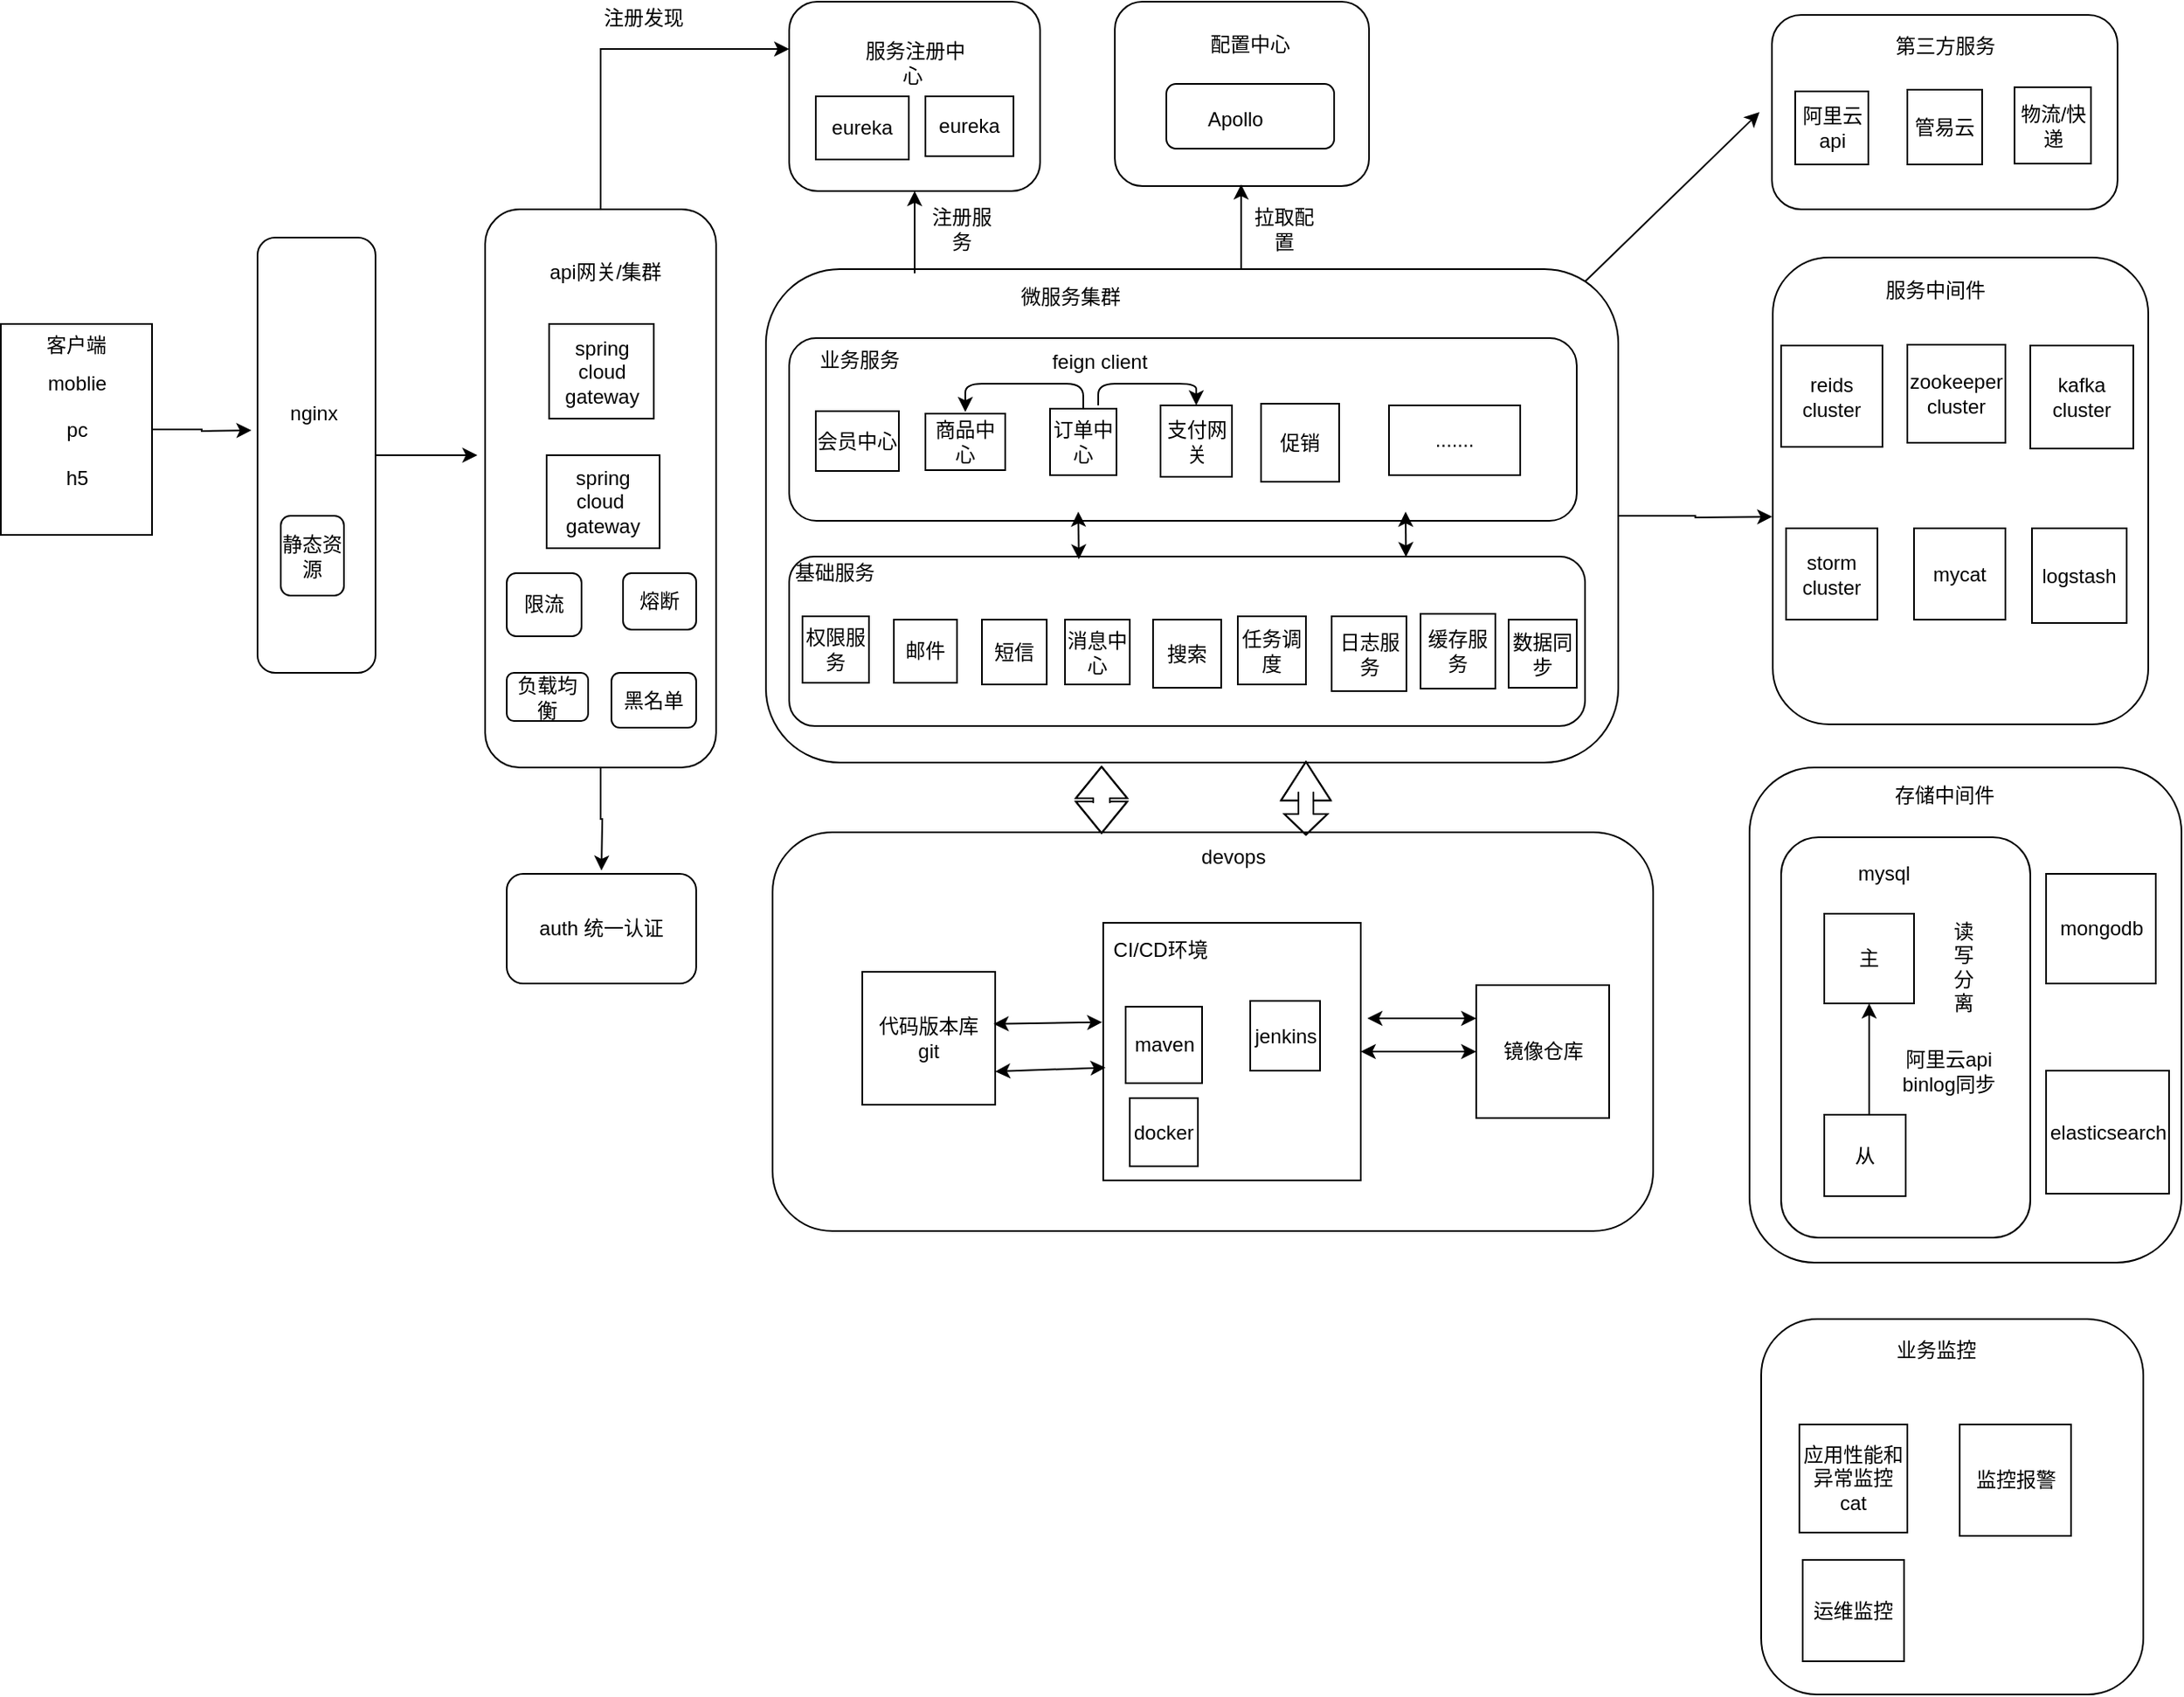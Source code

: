 <mxfile version="12.1.9" type="github" pages="1"><diagram id="6a731a19-8d31-9384-78a2-239565b7b9f0" name="Page-1"><mxGraphModel dx="768" dy="406" grid="0" gridSize="10" guides="1" tooltips="1" connect="1" arrows="1" fold="1" page="1" pageScale="1" pageWidth="1200" pageHeight="1920" background="none" math="0" shadow="0"><root><mxCell id="0"/><mxCell id="1" parent="0"/><mxCell id="N3bpf3TEj3_X2-QbiAU5-2115" style="edgeStyle=orthogonalEdgeStyle;rounded=0;orthogonalLoop=1;jettySize=auto;html=1;exitX=1;exitY=0.5;exitDx=0;exitDy=0;" edge="1" parent="1" source="N3bpf3TEj3_X2-QbiAU5-2085"><mxGeometry relative="1" as="geometry"><mxPoint x="171.333" y="740" as="targetPoint"/></mxGeometry></mxCell><mxCell id="N3bpf3TEj3_X2-QbiAU5-2085" value="moblie&lt;br&gt;&lt;br&gt;pc&lt;br&gt;&lt;br&gt;h5" style="rounded=0;whiteSpace=wrap;html=1;" vertex="1" parent="1"><mxGeometry x="20.5" y="676" width="91" height="127" as="geometry"/></mxCell><mxCell id="N3bpf3TEj3_X2-QbiAU5-2086" value="客户端" style="text;html=1;strokeColor=none;fillColor=none;align=center;verticalAlign=middle;whiteSpace=wrap;rounded=0;" vertex="1" parent="1"><mxGeometry x="46" y="685" width="40" height="8" as="geometry"/></mxCell><mxCell id="N3bpf3TEj3_X2-QbiAU5-2129" style="edgeStyle=orthogonalEdgeStyle;rounded=0;orthogonalLoop=1;jettySize=auto;html=1;" edge="1" parent="1" source="N3bpf3TEj3_X2-QbiAU5-2099"><mxGeometry relative="1" as="geometry"><mxPoint x="307.333" y="755" as="targetPoint"/></mxGeometry></mxCell><mxCell id="N3bpf3TEj3_X2-QbiAU5-2099" value="" style="rounded=1;whiteSpace=wrap;html=1;align=center;" vertex="1" parent="1"><mxGeometry x="175" y="624" width="71" height="262" as="geometry"/></mxCell><mxCell id="N3bpf3TEj3_X2-QbiAU5-2107" value="nginx" style="text;html=1;strokeColor=none;fillColor=none;align=center;verticalAlign=middle;whiteSpace=wrap;rounded=0;" vertex="1" parent="1"><mxGeometry x="189" y="719.5" width="40" height="20" as="geometry"/></mxCell><mxCell id="N3bpf3TEj3_X2-QbiAU5-2135" style="edgeStyle=orthogonalEdgeStyle;rounded=0;orthogonalLoop=1;jettySize=auto;html=1;exitX=0.5;exitY=1;exitDx=0;exitDy=0;" edge="1" parent="1" source="N3bpf3TEj3_X2-QbiAU5-2119"><mxGeometry relative="1" as="geometry"><mxPoint x="382" y="1005" as="targetPoint"/></mxGeometry></mxCell><mxCell id="N3bpf3TEj3_X2-QbiAU5-2141" style="edgeStyle=orthogonalEdgeStyle;rounded=0;orthogonalLoop=1;jettySize=auto;html=1;exitX=0.5;exitY=0;exitDx=0;exitDy=0;entryX=0;entryY=0.25;entryDx=0;entryDy=0;" edge="1" parent="1" source="N3bpf3TEj3_X2-QbiAU5-2119" target="N3bpf3TEj3_X2-QbiAU5-2137"><mxGeometry relative="1" as="geometry"/></mxCell><mxCell id="N3bpf3TEj3_X2-QbiAU5-2119" value="" style="rounded=1;whiteSpace=wrap;html=1;align=center;" vertex="1" parent="1"><mxGeometry x="312" y="607" width="139" height="336" as="geometry"/></mxCell><mxCell id="N3bpf3TEj3_X2-QbiAU5-2120" value="spring cloud&lt;br&gt;gateway" style="rounded=0;whiteSpace=wrap;html=1;align=center;" vertex="1" parent="1"><mxGeometry x="350.5" y="676" width="63" height="57" as="geometry"/></mxCell><mxCell id="N3bpf3TEj3_X2-QbiAU5-2123" value="api网关/集群" style="text;html=1;strokeColor=none;fillColor=none;align=center;verticalAlign=middle;whiteSpace=wrap;rounded=0;" vertex="1" parent="1"><mxGeometry x="344" y="629" width="81" height="31" as="geometry"/></mxCell><mxCell id="N3bpf3TEj3_X2-QbiAU5-2125" value="spring cloud&amp;nbsp; gateway" style="rounded=0;whiteSpace=wrap;html=1;align=center;" vertex="1" parent="1"><mxGeometry x="349" y="755" width="68" height="56" as="geometry"/></mxCell><mxCell id="N3bpf3TEj3_X2-QbiAU5-2128" value="静态资源" style="rounded=1;whiteSpace=wrap;html=1;align=center;" vertex="1" parent="1"><mxGeometry x="189" y="791.5" width="38" height="48" as="geometry"/></mxCell><mxCell id="N3bpf3TEj3_X2-QbiAU5-2130" value="限流" style="rounded=1;whiteSpace=wrap;html=1;align=center;" vertex="1" parent="1"><mxGeometry x="325" y="826" width="45" height="38" as="geometry"/></mxCell><mxCell id="N3bpf3TEj3_X2-QbiAU5-2132" value="熔断" style="rounded=1;whiteSpace=wrap;html=1;align=center;" vertex="1" parent="1"><mxGeometry x="395" y="826" width="44" height="34" as="geometry"/></mxCell><mxCell id="N3bpf3TEj3_X2-QbiAU5-2133" value="负载均衡" style="rounded=1;whiteSpace=wrap;html=1;align=center;" vertex="1" parent="1"><mxGeometry x="325" y="886" width="49" height="29" as="geometry"/></mxCell><mxCell id="N3bpf3TEj3_X2-QbiAU5-2134" value="auth 统一认证" style="rounded=1;whiteSpace=wrap;html=1;align=center;" vertex="1" parent="1"><mxGeometry x="325" y="1007" width="114" height="66" as="geometry"/></mxCell><mxCell id="N3bpf3TEj3_X2-QbiAU5-2217" style="edgeStyle=orthogonalEdgeStyle;rounded=0;orthogonalLoop=1;jettySize=auto;html=1;exitX=1;exitY=0.5;exitDx=0;exitDy=0;" edge="1" parent="1" source="N3bpf3TEj3_X2-QbiAU5-2136"><mxGeometry relative="1" as="geometry"><mxPoint x="1086.667" y="792" as="targetPoint"/></mxGeometry></mxCell><mxCell id="N3bpf3TEj3_X2-QbiAU5-2136" value="" style="rounded=1;whiteSpace=wrap;html=1;align=center;" vertex="1" parent="1"><mxGeometry x="481" y="643" width="513" height="297" as="geometry"/></mxCell><mxCell id="N3bpf3TEj3_X2-QbiAU5-2137" value="" style="rounded=1;whiteSpace=wrap;html=1;align=center;" vertex="1" parent="1"><mxGeometry x="495" y="482" width="151" height="114" as="geometry"/></mxCell><mxCell id="N3bpf3TEj3_X2-QbiAU5-2138" value="服务注册中心&amp;nbsp;" style="text;html=1;strokeColor=none;fillColor=none;align=center;verticalAlign=middle;whiteSpace=wrap;rounded=0;" vertex="1" parent="1"><mxGeometry x="535" y="504.5" width="72" height="29" as="geometry"/></mxCell><mxCell id="N3bpf3TEj3_X2-QbiAU5-2139" value="eureka" style="rounded=0;whiteSpace=wrap;html=1;align=center;" vertex="1" parent="1"><mxGeometry x="511" y="539" width="56" height="38" as="geometry"/></mxCell><mxCell id="N3bpf3TEj3_X2-QbiAU5-2140" value="eureka" style="rounded=0;whiteSpace=wrap;html=1;align=center;" vertex="1" parent="1"><mxGeometry x="577" y="539" width="53" height="36" as="geometry"/></mxCell><mxCell id="N3bpf3TEj3_X2-QbiAU5-2142" value="注册发现" style="text;html=1;strokeColor=none;fillColor=none;align=center;verticalAlign=middle;whiteSpace=wrap;rounded=0;" vertex="1" parent="1"><mxGeometry x="382" y="482" width="51" height="20" as="geometry"/></mxCell><mxCell id="N3bpf3TEj3_X2-QbiAU5-2143" value="" style="rounded=1;whiteSpace=wrap;html=1;align=center;" vertex="1" parent="1"><mxGeometry x="691" y="482" width="153" height="111" as="geometry"/></mxCell><mxCell id="N3bpf3TEj3_X2-QbiAU5-2144" value="配置中心" style="text;html=1;strokeColor=none;fillColor=none;align=center;verticalAlign=middle;whiteSpace=wrap;rounded=0;" vertex="1" parent="1"><mxGeometry x="740" y="496" width="65" height="23" as="geometry"/></mxCell><mxCell id="N3bpf3TEj3_X2-QbiAU5-2145" value="" style="rounded=1;whiteSpace=wrap;html=1;align=center;" vertex="1" parent="1"><mxGeometry x="722" y="531.5" width="101" height="39" as="geometry"/></mxCell><mxCell id="N3bpf3TEj3_X2-QbiAU5-2146" value="Apollo" style="text;html=1;" vertex="1" parent="1"><mxGeometry x="745.333" y="539" width="53" height="28" as="geometry"/></mxCell><mxCell id="N3bpf3TEj3_X2-QbiAU5-2147" value="" style="rounded=1;whiteSpace=wrap;html=1;align=center;" vertex="1" parent="1"><mxGeometry x="495" y="684.5" width="474" height="110" as="geometry"/></mxCell><mxCell id="N3bpf3TEj3_X2-QbiAU5-2149" value="微服务集群" style="text;html=1;strokeColor=none;fillColor=none;align=center;verticalAlign=middle;whiteSpace=wrap;rounded=0;" vertex="1" parent="1"><mxGeometry x="600" y="650" width="129" height="20" as="geometry"/></mxCell><mxCell id="N3bpf3TEj3_X2-QbiAU5-2150" value="业务服务" style="text;html=1;strokeColor=none;fillColor=none;align=center;verticalAlign=middle;whiteSpace=wrap;rounded=0;" vertex="1" parent="1"><mxGeometry x="511" y="689" width="53" height="17" as="geometry"/></mxCell><mxCell id="N3bpf3TEj3_X2-QbiAU5-2151" value="会员中心" style="rounded=0;whiteSpace=wrap;html=1;align=center;" vertex="1" parent="1"><mxGeometry x="511" y="728.5" width="50" height="36" as="geometry"/></mxCell><mxCell id="N3bpf3TEj3_X2-QbiAU5-2154" value="商品中心" style="rounded=0;whiteSpace=wrap;html=1;align=center;" vertex="1" parent="1"><mxGeometry x="577" y="730" width="48" height="34" as="geometry"/></mxCell><mxCell id="N3bpf3TEj3_X2-QbiAU5-2155" value="订单中心" style="whiteSpace=wrap;html=1;aspect=fixed;align=center;" vertex="1" parent="1"><mxGeometry x="652" y="727" width="40" height="40" as="geometry"/></mxCell><mxCell id="N3bpf3TEj3_X2-QbiAU5-2156" value="支付网关" style="whiteSpace=wrap;html=1;aspect=fixed;align=center;" vertex="1" parent="1"><mxGeometry x="718.5" y="725" width="43" height="43" as="geometry"/></mxCell><mxCell id="N3bpf3TEj3_X2-QbiAU5-2157" value="促销" style="whiteSpace=wrap;html=1;aspect=fixed;align=center;" vertex="1" parent="1"><mxGeometry x="779" y="724" width="47" height="47" as="geometry"/></mxCell><mxCell id="N3bpf3TEj3_X2-QbiAU5-2158" value="......." style="rounded=0;whiteSpace=wrap;html=1;align=center;" vertex="1" parent="1"><mxGeometry x="856" y="725" width="79" height="42" as="geometry"/></mxCell><mxCell id="N3bpf3TEj3_X2-QbiAU5-2159" value="" style="rounded=1;whiteSpace=wrap;html=1;align=center;" vertex="1" parent="1"><mxGeometry x="495" y="816" width="479" height="102" as="geometry"/></mxCell><mxCell id="N3bpf3TEj3_X2-QbiAU5-2161" value="" style="endArrow=classic;html=1;" edge="1" parent="1"><mxGeometry width="50" height="50" relative="1" as="geometry"><mxPoint x="767" y="643" as="sourcePoint"/><mxPoint x="767" y="592" as="targetPoint"/><Array as="points"/></mxGeometry></mxCell><mxCell id="N3bpf3TEj3_X2-QbiAU5-2162" value="拉取配置" style="text;html=1;strokeColor=none;fillColor=none;align=center;verticalAlign=middle;whiteSpace=wrap;rounded=0;" vertex="1" parent="1"><mxGeometry x="772.5" y="609" width="40" height="20" as="geometry"/></mxCell><mxCell id="N3bpf3TEj3_X2-QbiAU5-2163" value="" style="endArrow=classic;html=1;" edge="1" parent="1"><mxGeometry width="50" height="50" relative="1" as="geometry"><mxPoint x="570.5" y="645.5" as="sourcePoint"/><mxPoint x="570.5" y="596" as="targetPoint"/><Array as="points"><mxPoint x="570.5" y="624.5"/></Array></mxGeometry></mxCell><mxCell id="N3bpf3TEj3_X2-QbiAU5-2164" value="注册服务" style="text;html=1;strokeColor=none;fillColor=none;align=center;verticalAlign=middle;whiteSpace=wrap;rounded=0;" vertex="1" parent="1"><mxGeometry x="579" y="609" width="40" height="20" as="geometry"/></mxCell><mxCell id="N3bpf3TEj3_X2-QbiAU5-2165" value="基础服务" style="text;html=1;strokeColor=none;fillColor=none;align=center;verticalAlign=middle;whiteSpace=wrap;rounded=0;" vertex="1" parent="1"><mxGeometry x="495" y="818.5" width="55" height="15" as="geometry"/></mxCell><mxCell id="N3bpf3TEj3_X2-QbiAU5-2168" value="权限服务" style="whiteSpace=wrap;html=1;aspect=fixed;align=center;" vertex="1" parent="1"><mxGeometry x="503" y="852" width="40" height="40" as="geometry"/></mxCell><mxCell id="N3bpf3TEj3_X2-QbiAU5-2169" value="邮件" style="whiteSpace=wrap;html=1;aspect=fixed;align=center;" vertex="1" parent="1"><mxGeometry x="558" y="854" width="38" height="38" as="geometry"/></mxCell><mxCell id="N3bpf3TEj3_X2-QbiAU5-2173" value="短信" style="whiteSpace=wrap;html=1;aspect=fixed;align=center;" vertex="1" parent="1"><mxGeometry x="611" y="854" width="39" height="39" as="geometry"/></mxCell><mxCell id="N3bpf3TEj3_X2-QbiAU5-2174" value="消息中心" style="whiteSpace=wrap;html=1;aspect=fixed;align=center;" vertex="1" parent="1"><mxGeometry x="661" y="854" width="39" height="39" as="geometry"/></mxCell><mxCell id="N3bpf3TEj3_X2-QbiAU5-2175" value="搜索" style="whiteSpace=wrap;html=1;aspect=fixed;align=center;" vertex="1" parent="1"><mxGeometry x="714" y="854" width="41" height="41" as="geometry"/></mxCell><mxCell id="N3bpf3TEj3_X2-QbiAU5-2176" value="任务调度" style="whiteSpace=wrap;html=1;aspect=fixed;align=center;" vertex="1" parent="1"><mxGeometry x="765" y="852" width="41" height="41" as="geometry"/></mxCell><mxCell id="N3bpf3TEj3_X2-QbiAU5-2177" value="日志服务" style="whiteSpace=wrap;html=1;aspect=fixed;align=center;" vertex="1" parent="1"><mxGeometry x="821.5" y="852" width="45" height="45" as="geometry"/></mxCell><mxCell id="N3bpf3TEj3_X2-QbiAU5-2179" value="缓存服务" style="whiteSpace=wrap;html=1;aspect=fixed;align=center;" vertex="1" parent="1"><mxGeometry x="875" y="850.5" width="45" height="45" as="geometry"/></mxCell><mxCell id="N3bpf3TEj3_X2-QbiAU5-2191" value="" style="edgeStyle=segmentEdgeStyle;endArrow=classic;html=1;exitX=0.5;exitY=0;exitDx=0;exitDy=0;" edge="1" parent="1" source="N3bpf3TEj3_X2-QbiAU5-2155"><mxGeometry width="50" height="50" relative="1" as="geometry"><mxPoint x="644" y="729" as="sourcePoint"/><mxPoint x="601" y="729" as="targetPoint"/><Array as="points"><mxPoint x="672" y="712"/><mxPoint x="601" y="712"/></Array></mxGeometry></mxCell><mxCell id="N3bpf3TEj3_X2-QbiAU5-2193" value="" style="edgeStyle=segmentEdgeStyle;endArrow=classic;html=1;entryX=0.5;entryY=0;entryDx=0;entryDy=0;" edge="1" parent="1" target="N3bpf3TEj3_X2-QbiAU5-2156"><mxGeometry width="50" height="50" relative="1" as="geometry"><mxPoint x="681" y="725" as="sourcePoint"/><mxPoint x="731" y="695" as="targetPoint"/><Array as="points"><mxPoint x="681" y="712"/><mxPoint x="740" y="712"/></Array></mxGeometry></mxCell><mxCell id="N3bpf3TEj3_X2-QbiAU5-2194" value="feign client" style="text;html=1;strokeColor=none;fillColor=none;align=center;verticalAlign=middle;whiteSpace=wrap;rounded=0;" vertex="1" parent="1"><mxGeometry x="652" y="689" width="60" height="20" as="geometry"/></mxCell><mxCell id="N3bpf3TEj3_X2-QbiAU5-2195" value="" style="rounded=1;whiteSpace=wrap;html=1;align=center;" vertex="1" parent="1"><mxGeometry x="1086.5" y="490" width="208" height="117" as="geometry"/></mxCell><mxCell id="N3bpf3TEj3_X2-QbiAU5-2197" value="阿里云api" style="whiteSpace=wrap;html=1;aspect=fixed;align=center;" vertex="1" parent="1"><mxGeometry x="1100.5" y="536" width="44" height="44" as="geometry"/></mxCell><mxCell id="N3bpf3TEj3_X2-QbiAU5-2198" value="管易云" style="whiteSpace=wrap;html=1;aspect=fixed;align=center;" vertex="1" parent="1"><mxGeometry x="1168" y="535" width="45" height="45" as="geometry"/></mxCell><mxCell id="N3bpf3TEj3_X2-QbiAU5-2200" value="" style="endArrow=classic;html=1;" edge="1" parent="1"><mxGeometry width="50" height="50" relative="1" as="geometry"><mxPoint x="974" y="650.5" as="sourcePoint"/><mxPoint x="1079" y="548.5" as="targetPoint"/></mxGeometry></mxCell><mxCell id="N3bpf3TEj3_X2-QbiAU5-2203" value="物流/快递" style="whiteSpace=wrap;html=1;aspect=fixed;align=center;" vertex="1" parent="1"><mxGeometry x="1232.5" y="533.5" width="46" height="46" as="geometry"/></mxCell><mxCell id="N3bpf3TEj3_X2-QbiAU5-2205" value="第三方服务" style="text;html=1;strokeColor=none;fillColor=none;align=center;verticalAlign=middle;whiteSpace=wrap;rounded=0;" vertex="1" parent="1"><mxGeometry x="1158.5" y="499" width="64" height="20" as="geometry"/></mxCell><mxCell id="N3bpf3TEj3_X2-QbiAU5-2206" value="" style="rounded=1;whiteSpace=wrap;html=1;align=center;" vertex="1" parent="1"><mxGeometry x="1087" y="636" width="226" height="281" as="geometry"/></mxCell><mxCell id="N3bpf3TEj3_X2-QbiAU5-2207" value="reids cluster" style="whiteSpace=wrap;html=1;aspect=fixed;align=center;" vertex="1" parent="1"><mxGeometry x="1092" y="689" width="61" height="61" as="geometry"/></mxCell><mxCell id="N3bpf3TEj3_X2-QbiAU5-2208" value="服务中间件" style="text;html=1;strokeColor=none;fillColor=none;align=center;verticalAlign=middle;whiteSpace=wrap;rounded=0;" vertex="1" parent="1"><mxGeometry x="1127" y="643" width="116" height="25" as="geometry"/></mxCell><mxCell id="N3bpf3TEj3_X2-QbiAU5-2209" value="zookeeper&lt;br&gt;cluster" style="whiteSpace=wrap;html=1;aspect=fixed;align=center;" vertex="1" parent="1"><mxGeometry x="1168" y="688.5" width="59" height="59" as="geometry"/></mxCell><mxCell id="N3bpf3TEj3_X2-QbiAU5-2210" value="kafka cluster" style="whiteSpace=wrap;html=1;aspect=fixed;align=center;" vertex="1" parent="1"><mxGeometry x="1242" y="689" width="62" height="62" as="geometry"/></mxCell><mxCell id="N3bpf3TEj3_X2-QbiAU5-2211" value="storm cluster" style="whiteSpace=wrap;html=1;aspect=fixed;align=center;" vertex="1" parent="1"><mxGeometry x="1095" y="799" width="55" height="55" as="geometry"/></mxCell><mxCell id="N3bpf3TEj3_X2-QbiAU5-2212" value="mycat" style="whiteSpace=wrap;html=1;aspect=fixed;align=center;" vertex="1" parent="1"><mxGeometry x="1172" y="799" width="55" height="55" as="geometry"/></mxCell><mxCell id="N3bpf3TEj3_X2-QbiAU5-2213" value="logstash" style="whiteSpace=wrap;html=1;aspect=fixed;align=center;" vertex="1" parent="1"><mxGeometry x="1243" y="799" width="57" height="57" as="geometry"/></mxCell><mxCell id="N3bpf3TEj3_X2-QbiAU5-2216" value="黑名单" style="rounded=1;whiteSpace=wrap;html=1;align=center;" vertex="1" parent="1"><mxGeometry x="388" y="886" width="51" height="33" as="geometry"/></mxCell><mxCell id="N3bpf3TEj3_X2-QbiAU5-2218" value="" style="rounded=1;whiteSpace=wrap;html=1;align=center;" vertex="1" parent="1"><mxGeometry x="1080" y="1275" width="230" height="226" as="geometry"/></mxCell><mxCell id="N3bpf3TEj3_X2-QbiAU5-2219" value="业务监控" style="text;html=1;strokeColor=none;fillColor=none;align=center;verticalAlign=middle;whiteSpace=wrap;rounded=0;" vertex="1" parent="1"><mxGeometry x="1140.5" y="1282.5" width="89" height="22" as="geometry"/></mxCell><mxCell id="N3bpf3TEj3_X2-QbiAU5-2220" value="应用性能和异常监控&lt;br&gt;cat" style="whiteSpace=wrap;html=1;aspect=fixed;align=center;" vertex="1" parent="1"><mxGeometry x="1103" y="1338.5" width="65" height="65" as="geometry"/></mxCell><mxCell id="N3bpf3TEj3_X2-QbiAU5-2222" value="" style="rounded=1;whiteSpace=wrap;html=1;align=center;" vertex="1" parent="1"><mxGeometry x="1073" y="943" width="260" height="298" as="geometry"/></mxCell><mxCell id="N3bpf3TEj3_X2-QbiAU5-2223" value="存储中间件" style="text;html=1;strokeColor=none;fillColor=none;align=center;verticalAlign=middle;whiteSpace=wrap;rounded=0;" vertex="1" parent="1"><mxGeometry x="1154" y="950" width="73" height="20" as="geometry"/></mxCell><mxCell id="N3bpf3TEj3_X2-QbiAU5-2225" value="mongodb" style="whiteSpace=wrap;html=1;aspect=fixed;align=center;" vertex="1" parent="1"><mxGeometry x="1251.5" y="1007" width="66" height="66" as="geometry"/></mxCell><mxCell id="N3bpf3TEj3_X2-QbiAU5-2226" value="elasticsearch" style="whiteSpace=wrap;html=1;aspect=fixed;align=center;" vertex="1" parent="1"><mxGeometry x="1251.5" y="1125.5" width="74" height="74" as="geometry"/></mxCell><mxCell id="N3bpf3TEj3_X2-QbiAU5-2228" value="" style="rounded=1;whiteSpace=wrap;html=1;align=center;" vertex="1" parent="1"><mxGeometry x="1092" y="985" width="150" height="241" as="geometry"/></mxCell><mxCell id="N3bpf3TEj3_X2-QbiAU5-2229" value="主" style="whiteSpace=wrap;html=1;aspect=fixed;align=center;" vertex="1" parent="1"><mxGeometry x="1118" y="1031" width="54" height="54" as="geometry"/></mxCell><mxCell id="N3bpf3TEj3_X2-QbiAU5-2230" value="mysql" style="text;html=1;strokeColor=none;fillColor=none;align=center;verticalAlign=middle;whiteSpace=wrap;rounded=0;" vertex="1" parent="1"><mxGeometry x="1134" y="997" width="40" height="20" as="geometry"/></mxCell><mxCell id="N3bpf3TEj3_X2-QbiAU5-2232" style="edgeStyle=orthogonalEdgeStyle;rounded=0;orthogonalLoop=1;jettySize=auto;html=1;exitX=0.5;exitY=0;exitDx=0;exitDy=0;entryX=0.5;entryY=1;entryDx=0;entryDy=0;" edge="1" parent="1" source="N3bpf3TEj3_X2-QbiAU5-2231" target="N3bpf3TEj3_X2-QbiAU5-2229"><mxGeometry relative="1" as="geometry"><Array as="points"><mxPoint x="1145" y="1152"/></Array></mxGeometry></mxCell><mxCell id="N3bpf3TEj3_X2-QbiAU5-2231" value="从" style="whiteSpace=wrap;html=1;aspect=fixed;align=center;" vertex="1" parent="1"><mxGeometry x="1118" y="1152" width="49" height="49" as="geometry"/></mxCell><mxCell id="N3bpf3TEj3_X2-QbiAU5-2233" value="阿里云api binlog同步" style="text;html=1;strokeColor=none;fillColor=none;align=center;verticalAlign=middle;whiteSpace=wrap;rounded=0;" vertex="1" parent="1"><mxGeometry x="1152" y="1106" width="82" height="39" as="geometry"/></mxCell><mxCell id="N3bpf3TEj3_X2-QbiAU5-2234" value="数据同步" style="whiteSpace=wrap;html=1;aspect=fixed;align=center;" vertex="1" parent="1"><mxGeometry x="928" y="854" width="41" height="41" as="geometry"/></mxCell><mxCell id="N3bpf3TEj3_X2-QbiAU5-2236" value="读写分离" style="text;html=1;strokeColor=none;fillColor=none;align=center;verticalAlign=middle;whiteSpace=wrap;rounded=0;" vertex="1" parent="1"><mxGeometry x="1190.5" y="1031" width="22" height="64" as="geometry"/></mxCell><mxCell id="N3bpf3TEj3_X2-QbiAU5-2238" value="监控报警" style="whiteSpace=wrap;html=1;aspect=fixed;align=center;" vertex="1" parent="1"><mxGeometry x="1199.5" y="1338.5" width="67" height="67" as="geometry"/></mxCell><mxCell id="N3bpf3TEj3_X2-QbiAU5-2239" value="" style="rounded=1;whiteSpace=wrap;html=1;align=center;" vertex="1" parent="1"><mxGeometry x="485" y="982" width="530" height="240" as="geometry"/></mxCell><mxCell id="N3bpf3TEj3_X2-QbiAU5-2240" value="devops" style="text;html=1;strokeColor=none;fillColor=none;align=center;verticalAlign=middle;whiteSpace=wrap;rounded=0;" vertex="1" parent="1"><mxGeometry x="733" y="985.5" width="59" height="23" as="geometry"/></mxCell><mxCell id="N3bpf3TEj3_X2-QbiAU5-2241" value="运维监控" style="whiteSpace=wrap;html=1;aspect=fixed;align=center;" vertex="1" parent="1"><mxGeometry x="1105" y="1420" width="61" height="61" as="geometry"/></mxCell><mxCell id="N3bpf3TEj3_X2-QbiAU5-2242" value="代码版本库&lt;br&gt;git" style="whiteSpace=wrap;html=1;aspect=fixed;align=center;" vertex="1" parent="1"><mxGeometry x="539" y="1066" width="80" height="80" as="geometry"/></mxCell><mxCell id="N3bpf3TEj3_X2-QbiAU5-2243" value="" style="whiteSpace=wrap;html=1;aspect=fixed;align=center;" vertex="1" parent="1"><mxGeometry x="684" y="1036.5" width="155" height="155" as="geometry"/></mxCell><mxCell id="N3bpf3TEj3_X2-QbiAU5-2244" value="CI/CD环境" style="text;html=1;strokeColor=none;fillColor=none;align=center;verticalAlign=middle;whiteSpace=wrap;rounded=0;" vertex="1" parent="1"><mxGeometry x="687" y="1042" width="63" height="21" as="geometry"/></mxCell><mxCell id="N3bpf3TEj3_X2-QbiAU5-2245" value="maven" style="whiteSpace=wrap;html=1;aspect=fixed;align=center;" vertex="1" parent="1"><mxGeometry x="697.5" y="1087" width="46" height="46" as="geometry"/></mxCell><mxCell id="N3bpf3TEj3_X2-QbiAU5-2246" value="jenkins" style="whiteSpace=wrap;html=1;aspect=fixed;align=center;" vertex="1" parent="1"><mxGeometry x="772.5" y="1083.5" width="42" height="42" as="geometry"/></mxCell><mxCell id="N3bpf3TEj3_X2-QbiAU5-2248" value="docker" style="whiteSpace=wrap;html=1;aspect=fixed;align=center;" vertex="1" parent="1"><mxGeometry x="700" y="1142" width="41" height="41" as="geometry"/></mxCell><mxCell id="N3bpf3TEj3_X2-QbiAU5-2249" value="镜像仓库" style="whiteSpace=wrap;html=1;aspect=fixed;align=center;" vertex="1" parent="1"><mxGeometry x="908.5" y="1074" width="80" height="80" as="geometry"/></mxCell><mxCell id="N3bpf3TEj3_X2-QbiAU5-2250" value="" style="shape=flexArrow;endArrow=classic;startArrow=classic;html=1;" edge="1" parent="1"><mxGeometry width="50" height="50" relative="1" as="geometry"><mxPoint x="683" y="983" as="sourcePoint"/><mxPoint x="683" y="942" as="targetPoint"/><Array as="points"><mxPoint x="683" y="964"/></Array></mxGeometry></mxCell><mxCell id="N3bpf3TEj3_X2-QbiAU5-2252" value="" style="shape=flexArrow;endArrow=classic;startArrow=classic;html=1;startWidth=16;startSize=3.85;width=9;endSize=7.44;" edge="1" parent="1"><mxGeometry width="50" height="50" relative="1" as="geometry"><mxPoint x="806" y="984" as="sourcePoint"/><mxPoint x="806" y="939" as="targetPoint"/><Array as="points"><mxPoint x="806" y="958"/></Array></mxGeometry></mxCell><mxCell id="N3bpf3TEj3_X2-QbiAU5-2253" value="" style="endArrow=classic;startArrow=classic;html=1;entryX=0.009;entryY=0.562;entryDx=0;entryDy=0;entryPerimeter=0;exitX=1;exitY=0.75;exitDx=0;exitDy=0;" edge="1" parent="1" source="N3bpf3TEj3_X2-QbiAU5-2242" target="N3bpf3TEj3_X2-QbiAU5-2243"><mxGeometry width="50" height="50" relative="1" as="geometry"><mxPoint x="619" y="1166" as="sourcePoint"/><mxPoint x="669" y="1116" as="targetPoint"/></mxGeometry></mxCell><mxCell id="N3bpf3TEj3_X2-QbiAU5-2254" value="" style="endArrow=classic;startArrow=classic;html=1;exitX=0.988;exitY=0.392;exitDx=0;exitDy=0;exitPerimeter=0;entryX=-0.004;entryY=0.386;entryDx=0;entryDy=0;entryPerimeter=0;" edge="1" parent="1" source="N3bpf3TEj3_X2-QbiAU5-2242" target="N3bpf3TEj3_X2-QbiAU5-2243"><mxGeometry width="50" height="50" relative="1" as="geometry"><mxPoint x="632" y="1147" as="sourcePoint"/><mxPoint x="682" y="1097" as="targetPoint"/></mxGeometry></mxCell><mxCell id="N3bpf3TEj3_X2-QbiAU5-2255" value="" style="endArrow=classic;startArrow=classic;html=1;entryX=0;entryY=0.25;entryDx=0;entryDy=0;" edge="1" parent="1" target="N3bpf3TEj3_X2-QbiAU5-2249"><mxGeometry width="50" height="50" relative="1" as="geometry"><mxPoint x="843" y="1094" as="sourcePoint"/><mxPoint x="898" y="1120" as="targetPoint"/></mxGeometry></mxCell><mxCell id="N3bpf3TEj3_X2-QbiAU5-2256" value="" style="endArrow=classic;startArrow=classic;html=1;exitX=1;exitY=0.5;exitDx=0;exitDy=0;entryX=0;entryY=0.5;entryDx=0;entryDy=0;" edge="1" parent="1" source="N3bpf3TEj3_X2-QbiAU5-2243" target="N3bpf3TEj3_X2-QbiAU5-2249"><mxGeometry width="50" height="50" relative="1" as="geometry"><mxPoint x="848" y="1199" as="sourcePoint"/><mxPoint x="913" y="1154" as="targetPoint"/></mxGeometry></mxCell><mxCell id="N3bpf3TEj3_X2-QbiAU5-2257" value="" style="endArrow=classic;startArrow=classic;html=1;exitX=0.364;exitY=0.016;exitDx=0;exitDy=0;exitPerimeter=0;" edge="1" parent="1" source="N3bpf3TEj3_X2-QbiAU5-2159"><mxGeometry width="50" height="50" relative="1" as="geometry"><mxPoint x="619" y="839" as="sourcePoint"/><mxPoint x="669" y="789" as="targetPoint"/></mxGeometry></mxCell><mxCell id="N3bpf3TEj3_X2-QbiAU5-2258" value="" style="endArrow=classic;startArrow=classic;html=1;exitX=0.775;exitY=0.003;exitDx=0;exitDy=0;exitPerimeter=0;" edge="1" parent="1" source="N3bpf3TEj3_X2-QbiAU5-2159"><mxGeometry width="50" height="50" relative="1" as="geometry"><mxPoint x="816" y="839" as="sourcePoint"/><mxPoint x="866" y="789" as="targetPoint"/></mxGeometry></mxCell></root></mxGraphModel></diagram></mxfile>